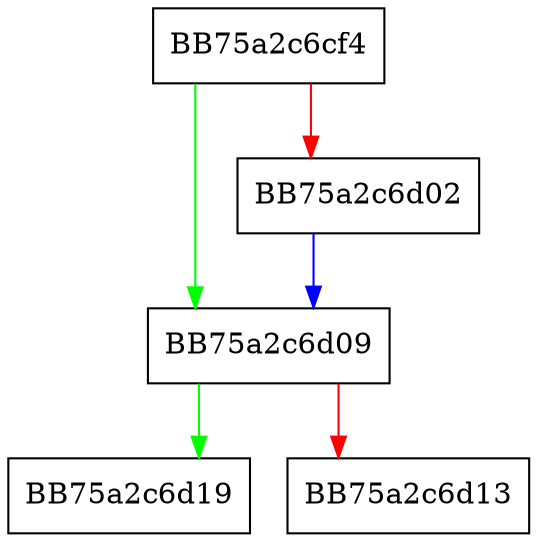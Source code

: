 digraph deallocate {
  node [shape="box"];
  graph [splines=ortho];
  BB75a2c6cf4 -> BB75a2c6d09 [color="green"];
  BB75a2c6cf4 -> BB75a2c6d02 [color="red"];
  BB75a2c6d02 -> BB75a2c6d09 [color="blue"];
  BB75a2c6d09 -> BB75a2c6d19 [color="green"];
  BB75a2c6d09 -> BB75a2c6d13 [color="red"];
}